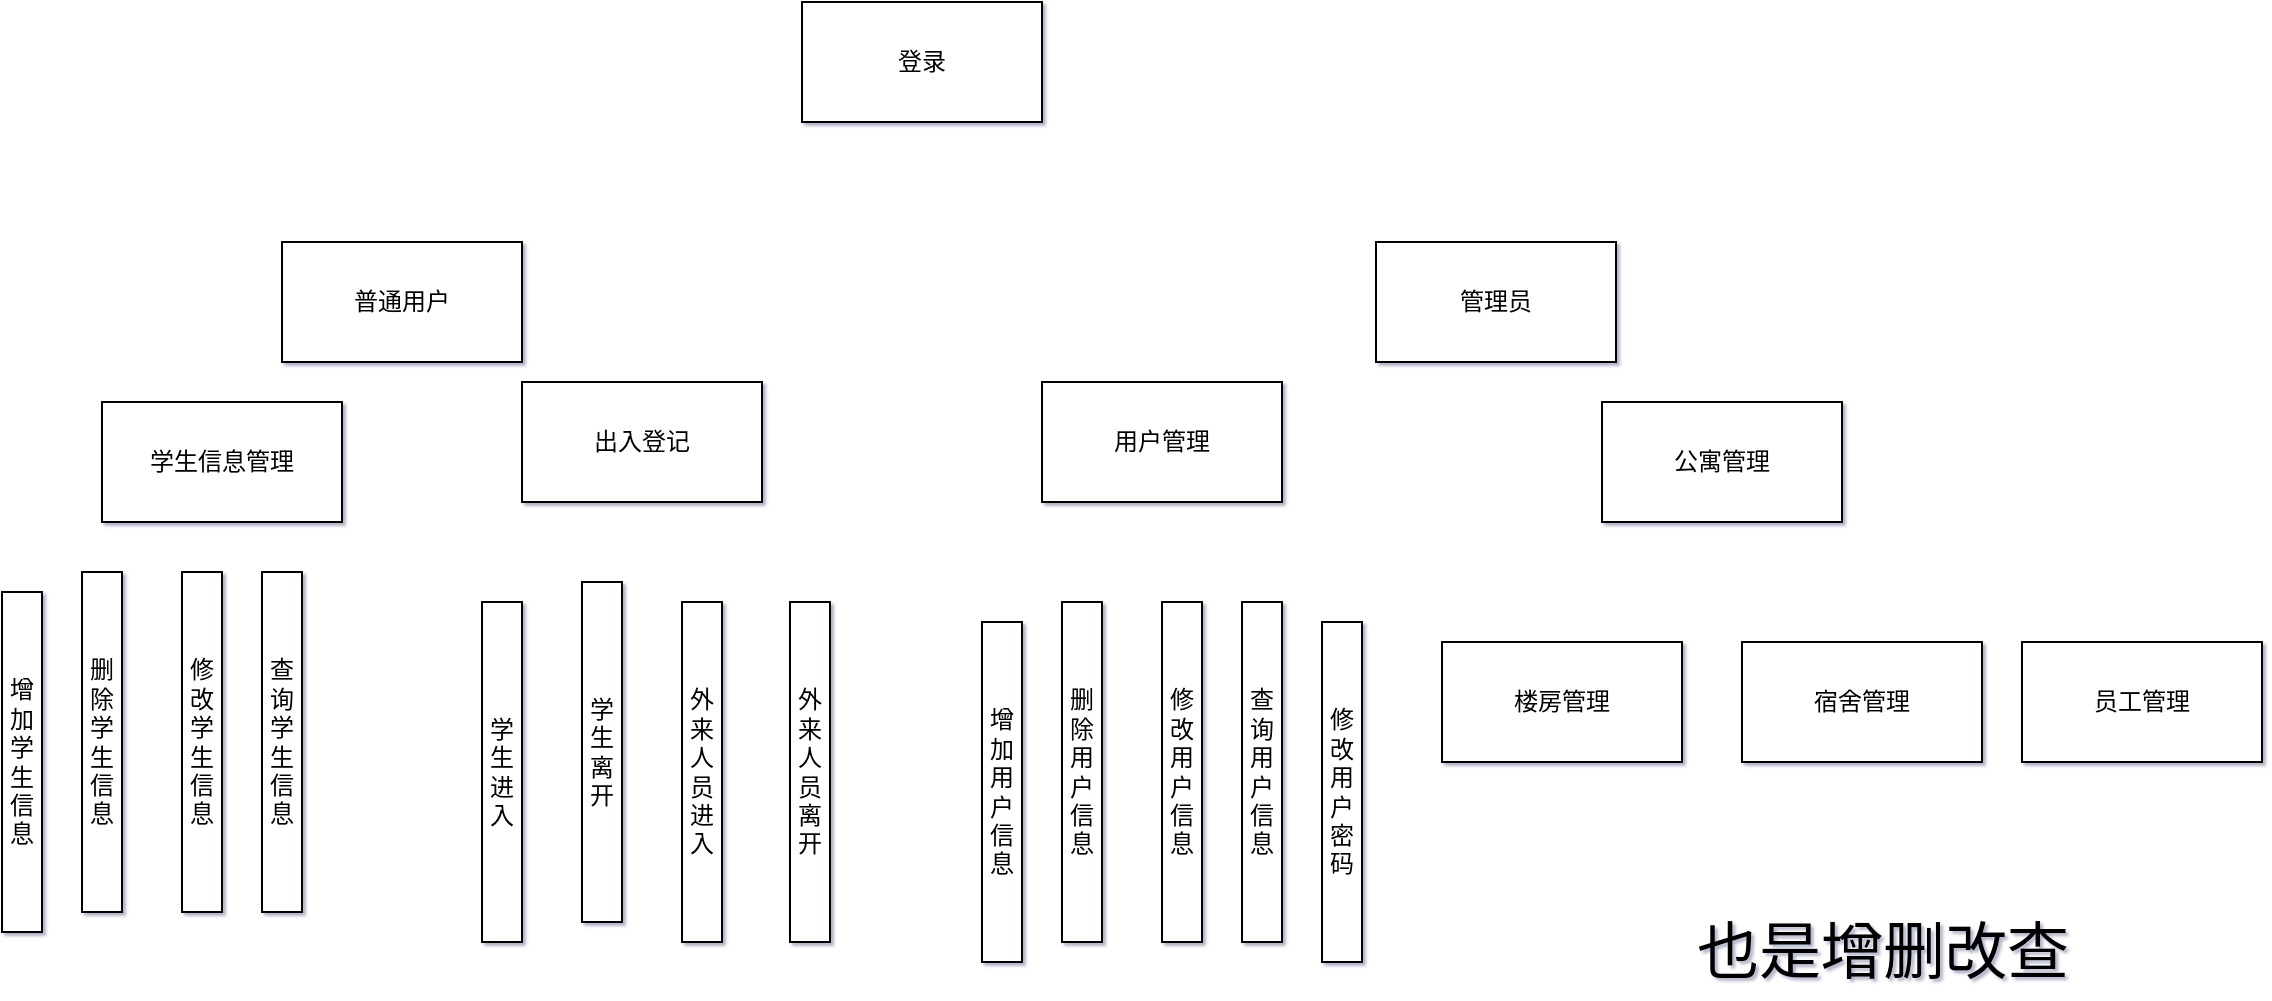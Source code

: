 <mxfile>
    <diagram id="iqwz6qbOGwKIVq8nNVdf" name="第 1 页">
        <mxGraphModel dx="1054" dy="635" grid="1" gridSize="10" guides="1" tooltips="1" connect="1" arrows="1" fold="1" page="1" pageScale="1" pageWidth="827" pageHeight="1169" background="#FFFFFF" math="0" shadow="1">
            <root>
                <mxCell id="0"/>
                <mxCell id="1" parent="0"/>
                <mxCell id="3" value="普通用户" style="whiteSpace=wrap;html=1;" parent="1" vertex="1">
                    <mxGeometry x="160" y="130" width="120" height="60" as="geometry"/>
                </mxCell>
                <mxCell id="d90480yquZR2CGh1cH3X-3" value="登录" style="whiteSpace=wrap;html=1;" parent="1" vertex="1">
                    <mxGeometry x="420" y="10" width="120" height="60" as="geometry"/>
                </mxCell>
                <mxCell id="d90480yquZR2CGh1cH3X-4" value="管理员" style="whiteSpace=wrap;html=1;" parent="1" vertex="1">
                    <mxGeometry x="707" y="130" width="120" height="60" as="geometry"/>
                </mxCell>
                <mxCell id="d90480yquZR2CGh1cH3X-13" value="增加学生信息" style="whiteSpace=wrap;html=1;" parent="1" vertex="1">
                    <mxGeometry x="20" y="305" width="20" height="170" as="geometry"/>
                </mxCell>
                <mxCell id="d90480yquZR2CGh1cH3X-14" value="删除学生信息" style="whiteSpace=wrap;html=1;" parent="1" vertex="1">
                    <mxGeometry x="60" y="295" width="20" height="170" as="geometry"/>
                </mxCell>
                <mxCell id="d90480yquZR2CGh1cH3X-15" value="外来人员离开" style="whiteSpace=wrap;html=1;" parent="1" vertex="1">
                    <mxGeometry x="414" y="310" width="20" height="170" as="geometry"/>
                </mxCell>
                <mxCell id="d90480yquZR2CGh1cH3X-16" value="外来人员进入" style="whiteSpace=wrap;html=1;" parent="1" vertex="1">
                    <mxGeometry x="360" y="310" width="20" height="170" as="geometry"/>
                </mxCell>
                <mxCell id="d90480yquZR2CGh1cH3X-17" value="学生离开" style="whiteSpace=wrap;html=1;" parent="1" vertex="1">
                    <mxGeometry x="310" y="300" width="20" height="170" as="geometry"/>
                </mxCell>
                <mxCell id="d90480yquZR2CGh1cH3X-18" value="学生进入" style="whiteSpace=wrap;html=1;" parent="1" vertex="1">
                    <mxGeometry x="260" y="310" width="20" height="170" as="geometry"/>
                </mxCell>
                <mxCell id="d90480yquZR2CGh1cH3X-20" value="查询学生信息" style="whiteSpace=wrap;html=1;" parent="1" vertex="1">
                    <mxGeometry x="150" y="295" width="20" height="170" as="geometry"/>
                </mxCell>
                <mxCell id="d90480yquZR2CGh1cH3X-22" value="修改学生信息" style="whiteSpace=wrap;html=1;" parent="1" vertex="1">
                    <mxGeometry x="110" y="295" width="20" height="170" as="geometry"/>
                </mxCell>
                <mxCell id="d90480yquZR2CGh1cH3X-23" value="学生信息管理" style="whiteSpace=wrap;html=1;" parent="1" vertex="1">
                    <mxGeometry x="70" y="210" width="120" height="60" as="geometry"/>
                </mxCell>
                <mxCell id="d90480yquZR2CGh1cH3X-24" value="出入登记" style="whiteSpace=wrap;html=1;" parent="1" vertex="1">
                    <mxGeometry x="280" y="200" width="120" height="60" as="geometry"/>
                </mxCell>
                <mxCell id="d90480yquZR2CGh1cH3X-27" value="用户管理" style="whiteSpace=wrap;html=1;" parent="1" vertex="1">
                    <mxGeometry x="540" y="200" width="120" height="60" as="geometry"/>
                </mxCell>
                <mxCell id="d90480yquZR2CGh1cH3X-28" value="公寓管理" style="whiteSpace=wrap;html=1;" parent="1" vertex="1">
                    <mxGeometry x="820" y="210" width="120" height="60" as="geometry"/>
                </mxCell>
                <mxCell id="d90480yquZR2CGh1cH3X-29" value="增加用户信息" style="whiteSpace=wrap;html=1;" parent="1" vertex="1">
                    <mxGeometry x="510" y="320" width="20" height="170" as="geometry"/>
                </mxCell>
                <mxCell id="d90480yquZR2CGh1cH3X-30" value="删除用户信息" style="whiteSpace=wrap;html=1;" parent="1" vertex="1">
                    <mxGeometry x="550" y="310" width="20" height="170" as="geometry"/>
                </mxCell>
                <mxCell id="d90480yquZR2CGh1cH3X-31" value="查询用户信息" style="whiteSpace=wrap;html=1;" parent="1" vertex="1">
                    <mxGeometry x="640" y="310" width="20" height="170" as="geometry"/>
                </mxCell>
                <mxCell id="d90480yquZR2CGh1cH3X-32" value="修改用户信息" style="whiteSpace=wrap;html=1;" parent="1" vertex="1">
                    <mxGeometry x="600" y="310" width="20" height="170" as="geometry"/>
                </mxCell>
                <mxCell id="d90480yquZR2CGh1cH3X-33" value="修改用户密码" style="whiteSpace=wrap;html=1;" parent="1" vertex="1">
                    <mxGeometry x="680" y="320" width="20" height="170" as="geometry"/>
                </mxCell>
                <mxCell id="d90480yquZR2CGh1cH3X-34" value="楼房管理" style="whiteSpace=wrap;html=1;" parent="1" vertex="1">
                    <mxGeometry x="740" y="330" width="120" height="60" as="geometry"/>
                </mxCell>
                <mxCell id="d90480yquZR2CGh1cH3X-35" value="宿舍管理" style="whiteSpace=wrap;html=1;" parent="1" vertex="1">
                    <mxGeometry x="890" y="330" width="120" height="60" as="geometry"/>
                </mxCell>
                <mxCell id="d90480yquZR2CGh1cH3X-37" value="员工管理" style="whiteSpace=wrap;html=1;" parent="1" vertex="1">
                    <mxGeometry x="1030" y="330" width="120" height="60" as="geometry"/>
                </mxCell>
                <mxCell id="d90480yquZR2CGh1cH3X-38" value="也是增删改查" style="text;html=1;align=center;verticalAlign=middle;resizable=0;points=[];autosize=1;strokeColor=none;fontColor=#000000;fontSize=31;" parent="1" vertex="1">
                    <mxGeometry x="860" y="465" width="200" height="40" as="geometry"/>
                </mxCell>
            </root>
        </mxGraphModel>
    </diagram>
</mxfile>
